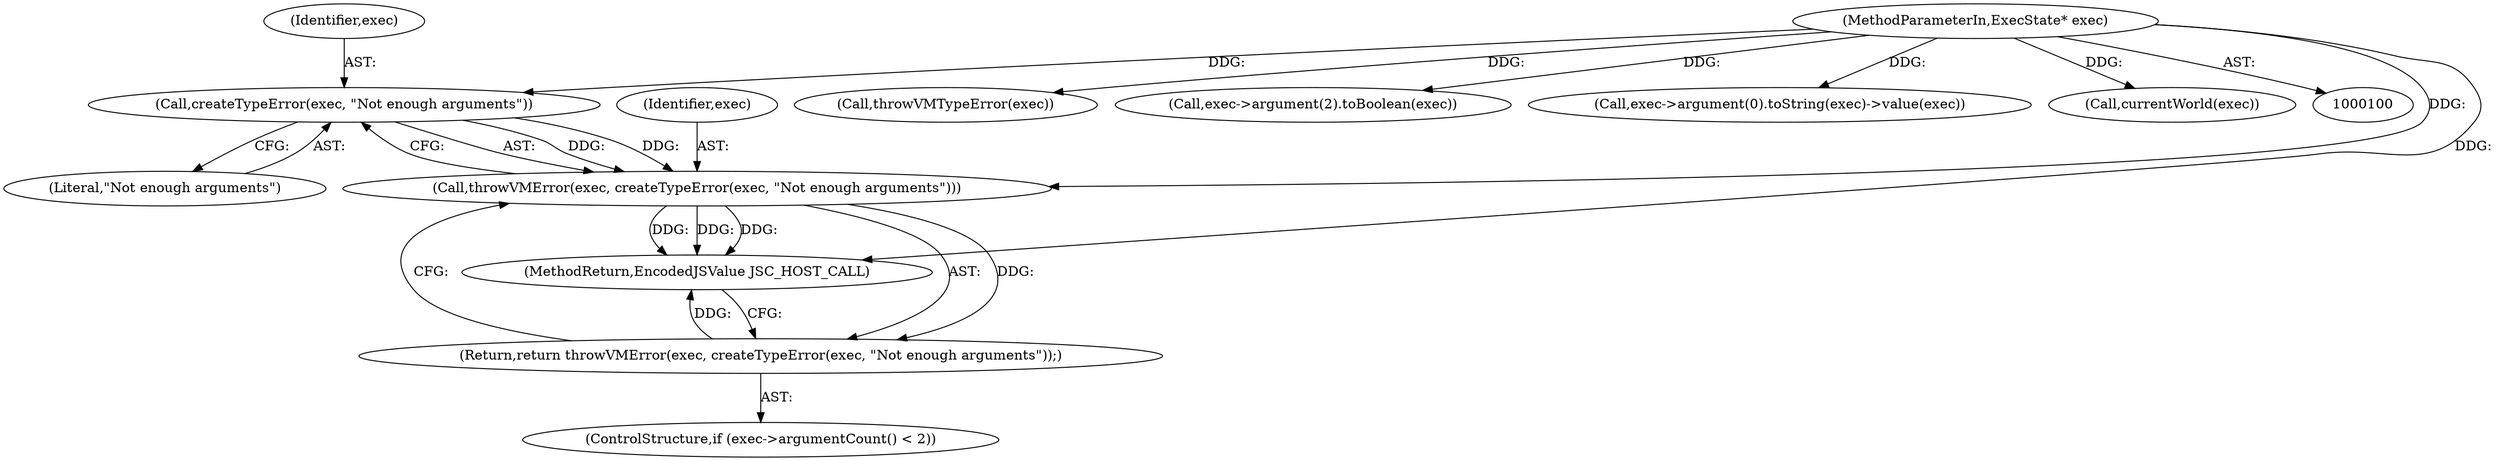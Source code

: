 digraph "1_Chrome_b944f670bb7a8a919daac497a4ea0536c954c201_24@API" {
"1000134" [label="(Call,createTypeError(exec, \"Not enough arguments\"))"];
"1000101" [label="(MethodParameterIn,ExecState* exec)"];
"1000132" [label="(Call,throwVMError(exec, createTypeError(exec, \"Not enough arguments\")))"];
"1000131" [label="(Return,return throwVMError(exec, createTypeError(exec, \"Not enough arguments\"));)"];
"1000113" [label="(Call,throwVMTypeError(exec))"];
"1000133" [label="(Identifier,exec)"];
"1000132" [label="(Call,throwVMError(exec, createTypeError(exec, \"Not enough arguments\")))"];
"1000164" [label="(MethodReturn,EncodedJSValue JSC_HOST_CALL)"];
"1000135" [label="(Identifier,exec)"];
"1000159" [label="(Call,exec->argument(2).toBoolean(exec))"];
"1000127" [label="(ControlStructure,if (exec->argumentCount() < 2))"];
"1000101" [label="(MethodParameterIn,ExecState* exec)"];
"1000131" [label="(Return,return throwVMError(exec, createTypeError(exec, \"Not enough arguments\"));)"];
"1000150" [label="(Call,exec->argument(0).toString(exec)->value(exec))"];
"1000157" [label="(Call,currentWorld(exec))"];
"1000134" [label="(Call,createTypeError(exec, \"Not enough arguments\"))"];
"1000136" [label="(Literal,\"Not enough arguments\")"];
"1000134" -> "1000132"  [label="AST: "];
"1000134" -> "1000136"  [label="CFG: "];
"1000135" -> "1000134"  [label="AST: "];
"1000136" -> "1000134"  [label="AST: "];
"1000132" -> "1000134"  [label="CFG: "];
"1000134" -> "1000132"  [label="DDG: "];
"1000134" -> "1000132"  [label="DDG: "];
"1000101" -> "1000134"  [label="DDG: "];
"1000101" -> "1000100"  [label="AST: "];
"1000101" -> "1000164"  [label="DDG: "];
"1000101" -> "1000113"  [label="DDG: "];
"1000101" -> "1000132"  [label="DDG: "];
"1000101" -> "1000150"  [label="DDG: "];
"1000101" -> "1000157"  [label="DDG: "];
"1000101" -> "1000159"  [label="DDG: "];
"1000132" -> "1000131"  [label="AST: "];
"1000133" -> "1000132"  [label="AST: "];
"1000131" -> "1000132"  [label="CFG: "];
"1000132" -> "1000164"  [label="DDG: "];
"1000132" -> "1000164"  [label="DDG: "];
"1000132" -> "1000164"  [label="DDG: "];
"1000132" -> "1000131"  [label="DDG: "];
"1000131" -> "1000127"  [label="AST: "];
"1000164" -> "1000131"  [label="CFG: "];
"1000131" -> "1000164"  [label="DDG: "];
}
